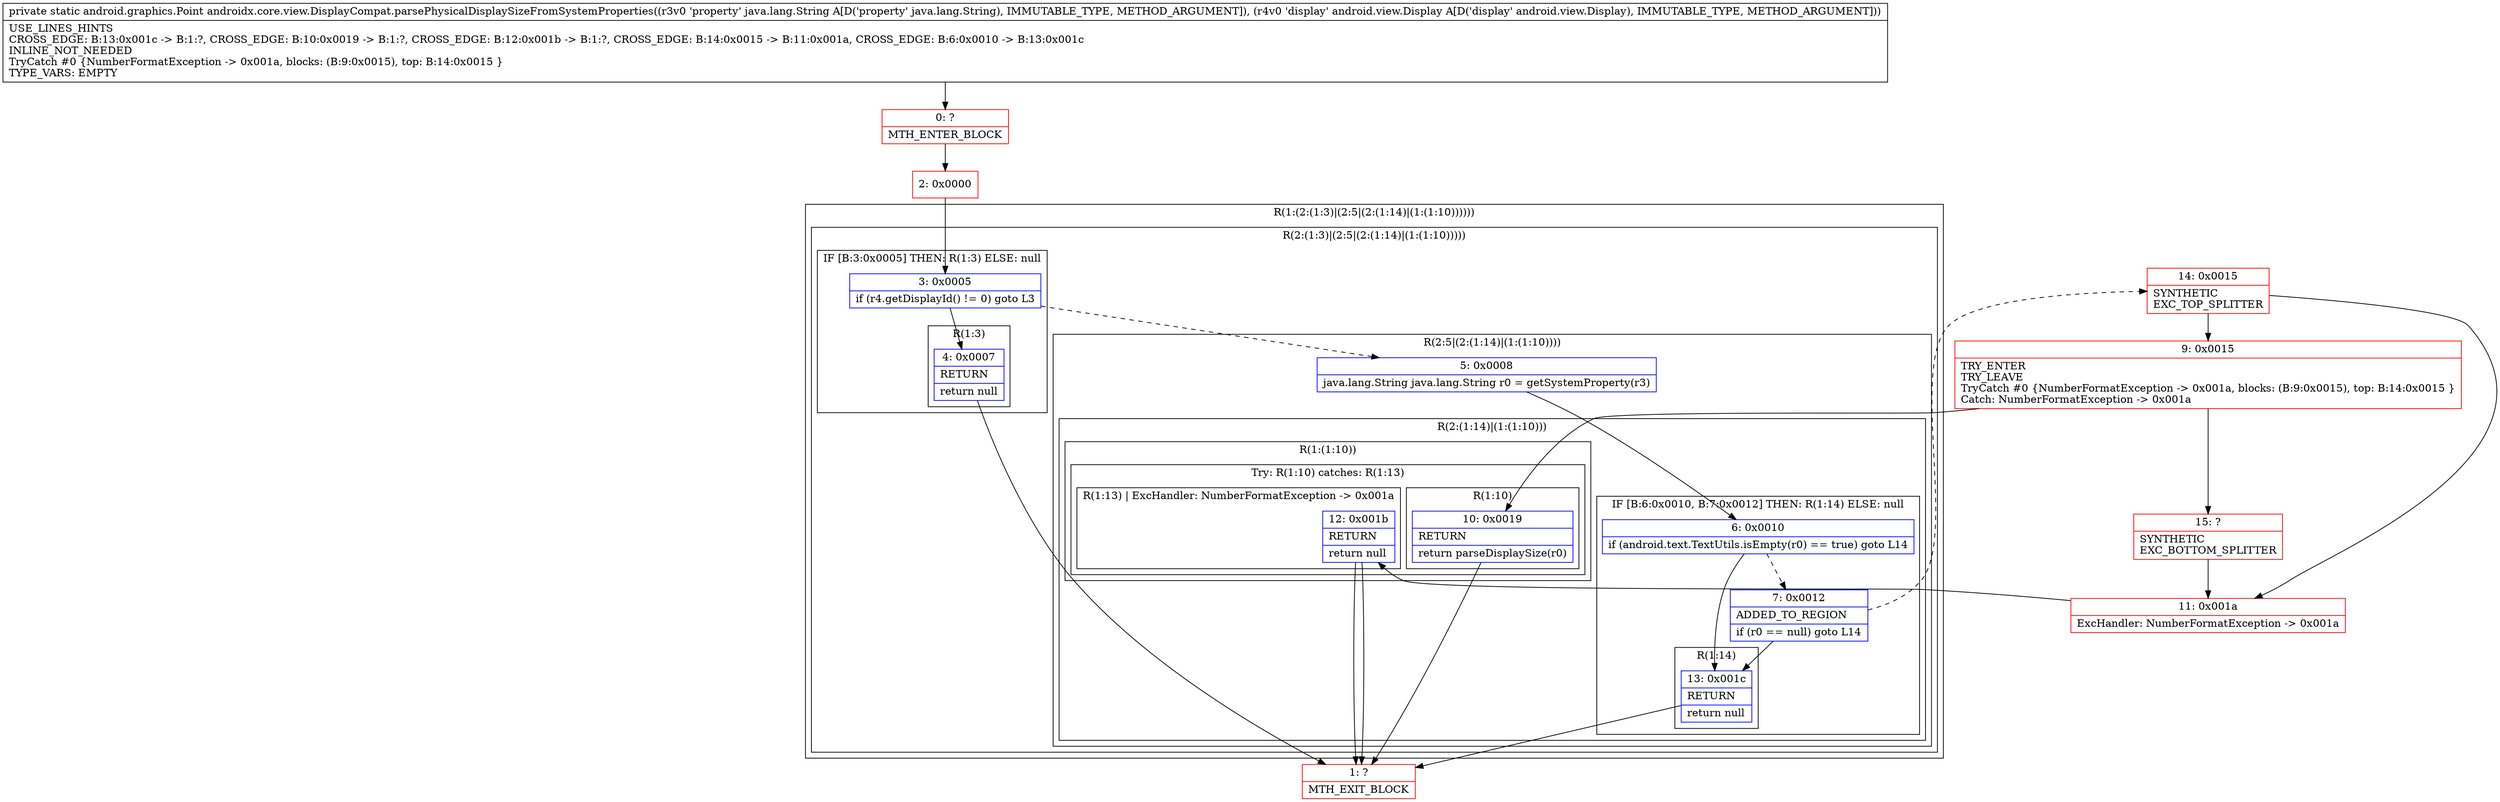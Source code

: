 digraph "CFG forandroidx.core.view.DisplayCompat.parsePhysicalDisplaySizeFromSystemProperties(Ljava\/lang\/String;Landroid\/view\/Display;)Landroid\/graphics\/Point;" {
subgraph cluster_Region_494601323 {
label = "R(1:(2:(1:3)|(2:5|(2:(1:14)|(1:(1:10))))))";
node [shape=record,color=blue];
subgraph cluster_Region_1166961420 {
label = "R(2:(1:3)|(2:5|(2:(1:14)|(1:(1:10)))))";
node [shape=record,color=blue];
subgraph cluster_IfRegion_460771557 {
label = "IF [B:3:0x0005] THEN: R(1:3) ELSE: null";
node [shape=record,color=blue];
Node_3 [shape=record,label="{3\:\ 0x0005|if (r4.getDisplayId() != 0) goto L3\l}"];
subgraph cluster_Region_1419303927 {
label = "R(1:3)";
node [shape=record,color=blue];
Node_4 [shape=record,label="{4\:\ 0x0007|RETURN\l|return null\l}"];
}
}
subgraph cluster_Region_427534072 {
label = "R(2:5|(2:(1:14)|(1:(1:10))))";
node [shape=record,color=blue];
Node_5 [shape=record,label="{5\:\ 0x0008|java.lang.String java.lang.String r0 = getSystemProperty(r3)\l}"];
subgraph cluster_Region_285590867 {
label = "R(2:(1:14)|(1:(1:10)))";
node [shape=record,color=blue];
subgraph cluster_IfRegion_544205393 {
label = "IF [B:6:0x0010, B:7:0x0012] THEN: R(1:14) ELSE: null";
node [shape=record,color=blue];
Node_6 [shape=record,label="{6\:\ 0x0010|if (android.text.TextUtils.isEmpty(r0) == true) goto L14\l}"];
Node_7 [shape=record,label="{7\:\ 0x0012|ADDED_TO_REGION\l|if (r0 == null) goto L14\l}"];
subgraph cluster_Region_669325940 {
label = "R(1:14)";
node [shape=record,color=blue];
Node_13 [shape=record,label="{13\:\ 0x001c|RETURN\l|return null\l}"];
}
}
subgraph cluster_Region_179902357 {
label = "R(1:(1:10))";
node [shape=record,color=blue];
subgraph cluster_TryCatchRegion_418128470 {
label = "Try: R(1:10) catches: R(1:13)";
node [shape=record,color=blue];
subgraph cluster_Region_299517816 {
label = "R(1:10)";
node [shape=record,color=blue];
Node_10 [shape=record,label="{10\:\ 0x0019|RETURN\l|return parseDisplaySize(r0)\l}"];
}
subgraph cluster_Region_670843717 {
label = "R(1:13) | ExcHandler: NumberFormatException \-\> 0x001a\l";
node [shape=record,color=blue];
Node_12 [shape=record,label="{12\:\ 0x001b|RETURN\l|return null\l}"];
}
}
}
}
}
}
}
subgraph cluster_Region_670843717 {
label = "R(1:13) | ExcHandler: NumberFormatException \-\> 0x001a\l";
node [shape=record,color=blue];
Node_12 [shape=record,label="{12\:\ 0x001b|RETURN\l|return null\l}"];
}
Node_0 [shape=record,color=red,label="{0\:\ ?|MTH_ENTER_BLOCK\l}"];
Node_2 [shape=record,color=red,label="{2\:\ 0x0000}"];
Node_1 [shape=record,color=red,label="{1\:\ ?|MTH_EXIT_BLOCK\l}"];
Node_14 [shape=record,color=red,label="{14\:\ 0x0015|SYNTHETIC\lEXC_TOP_SPLITTER\l}"];
Node_9 [shape=record,color=red,label="{9\:\ 0x0015|TRY_ENTER\lTRY_LEAVE\lTryCatch #0 \{NumberFormatException \-\> 0x001a, blocks: (B:9:0x0015), top: B:14:0x0015 \}\lCatch: NumberFormatException \-\> 0x001a\l}"];
Node_15 [shape=record,color=red,label="{15\:\ ?|SYNTHETIC\lEXC_BOTTOM_SPLITTER\l}"];
Node_11 [shape=record,color=red,label="{11\:\ 0x001a|ExcHandler: NumberFormatException \-\> 0x001a\l}"];
MethodNode[shape=record,label="{private static android.graphics.Point androidx.core.view.DisplayCompat.parsePhysicalDisplaySizeFromSystemProperties((r3v0 'property' java.lang.String A[D('property' java.lang.String), IMMUTABLE_TYPE, METHOD_ARGUMENT]), (r4v0 'display' android.view.Display A[D('display' android.view.Display), IMMUTABLE_TYPE, METHOD_ARGUMENT]))  | USE_LINES_HINTS\lCROSS_EDGE: B:13:0x001c \-\> B:1:?, CROSS_EDGE: B:10:0x0019 \-\> B:1:?, CROSS_EDGE: B:12:0x001b \-\> B:1:?, CROSS_EDGE: B:14:0x0015 \-\> B:11:0x001a, CROSS_EDGE: B:6:0x0010 \-\> B:13:0x001c\lINLINE_NOT_NEEDED\lTryCatch #0 \{NumberFormatException \-\> 0x001a, blocks: (B:9:0x0015), top: B:14:0x0015 \}\lTYPE_VARS: EMPTY\l}"];
MethodNode -> Node_0;Node_3 -> Node_4;
Node_3 -> Node_5[style=dashed];
Node_4 -> Node_1;
Node_5 -> Node_6;
Node_6 -> Node_7[style=dashed];
Node_6 -> Node_13;
Node_7 -> Node_13;
Node_7 -> Node_14[style=dashed];
Node_13 -> Node_1;
Node_10 -> Node_1;
Node_12 -> Node_1;
Node_12 -> Node_1;
Node_0 -> Node_2;
Node_2 -> Node_3;
Node_14 -> Node_9;
Node_14 -> Node_11;
Node_9 -> Node_10;
Node_9 -> Node_15;
Node_15 -> Node_11;
Node_11 -> Node_12;
}

